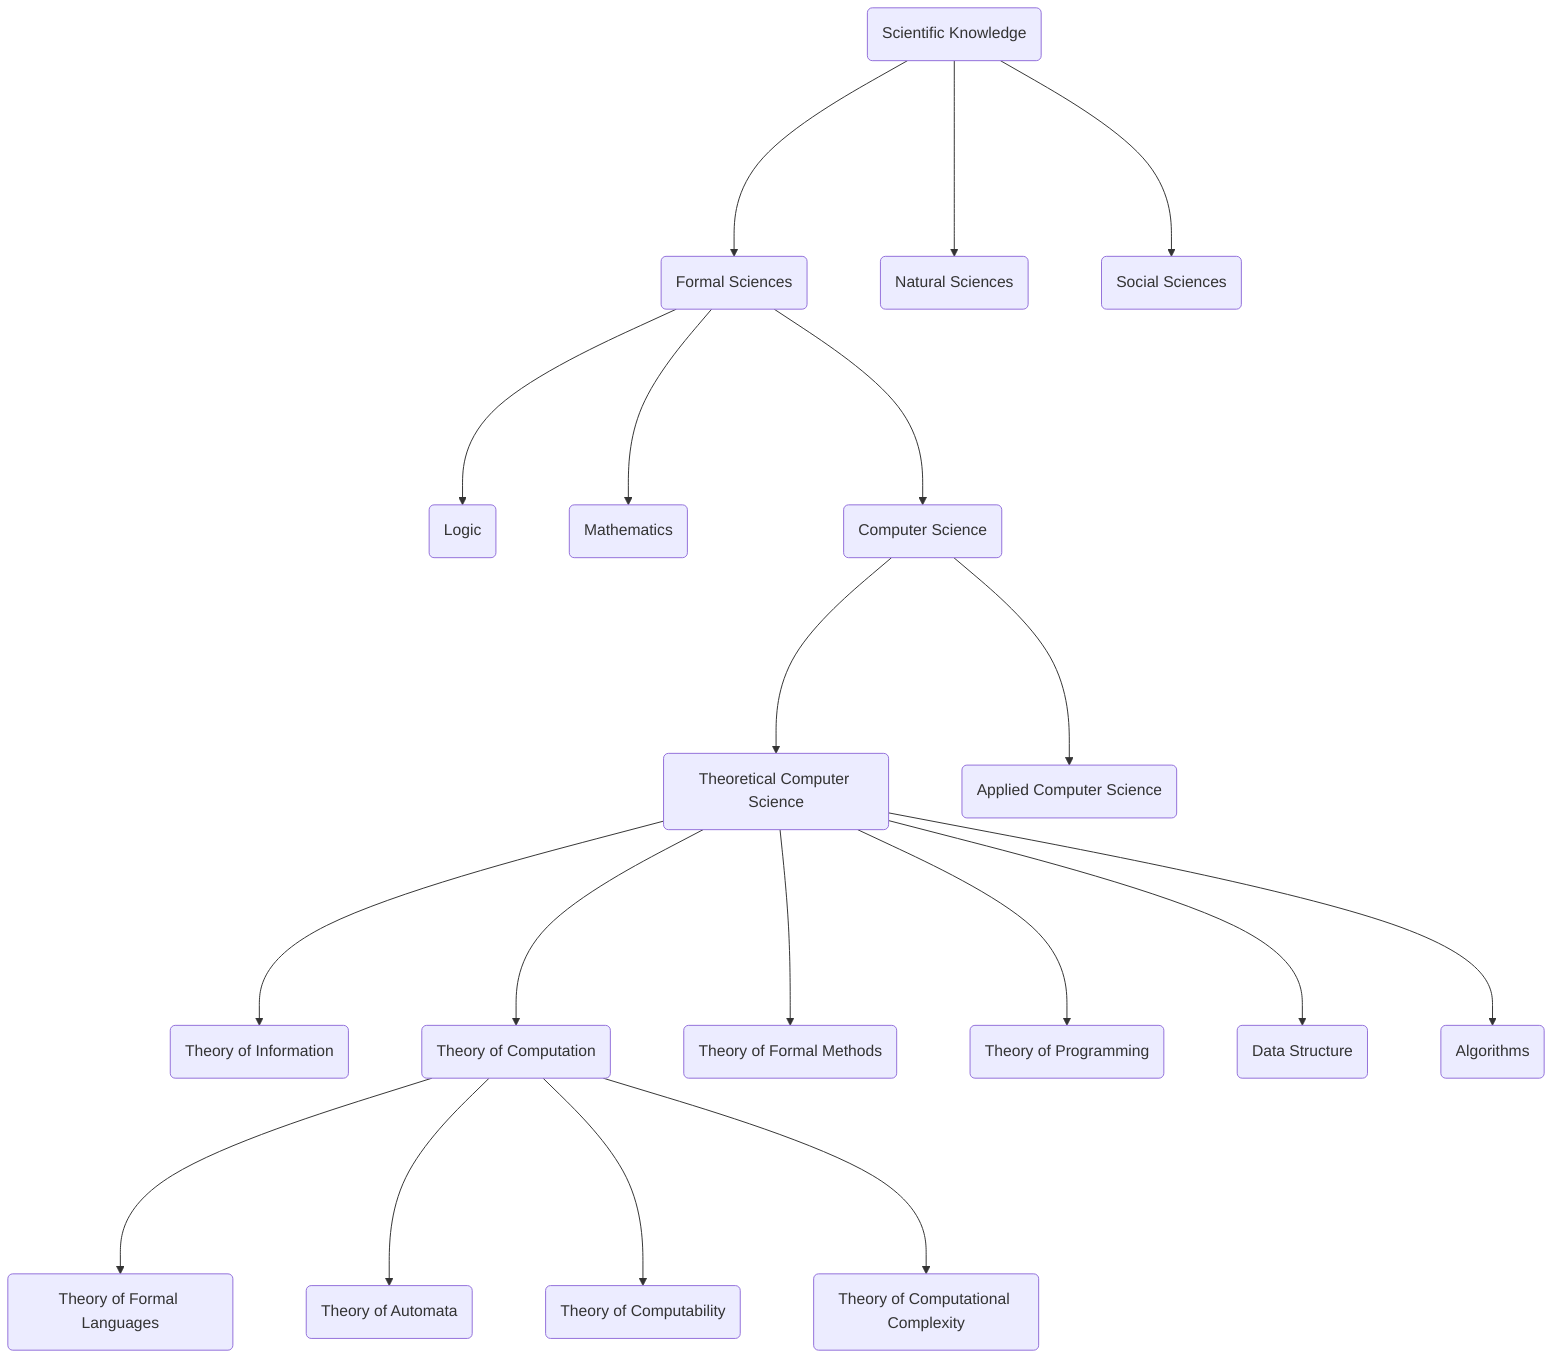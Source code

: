---
config:
  layout: default
  flowchart:
    nodeSpacing: 75
    rankSpacing: 200
    curve: basis
---
graph TD
	%% Nodes
	ScientificKnowledge("Scientific Knowledge")

    FormalSciences("Formal Sciences")
	NaturalSciences("Natural Sciences")
	SocialSciences("Social Sciences")

	%%////////////////////////////////////////////////////////////////////////////////%%

	Logic("Logic")
	Mathematics("Mathematics")
	ComputerScience("Computer Science")

	%%////////////////////////////////////////////////////////////////////////////////%%

	TheoreticalComputerScience("Theoretical Computer Science")
	AppliedComputerScience("Applied Computer Science")

	%%////////////////////////////////////////////////////////////////////////////////%%

	ComputerScience_TheoreticalComputerScience_TheoryInformation("Theory of Information")

	ComputerScience_TheoreticalComputerScience_TheoryComputation("Theory of Computation")
		ComputerScience_TheoreticalComputerScience_TheoryComputation_TheoryFormalLanguages("Theory of Formal Languages")
		ComputerScience_TheoreticalComputerScience_TheoryComputation_TheoryAutomata("Theory of Automata")
		ComputerScience_TheoreticalComputerScience_TheoryComputation_TheoryComputability("Theory of Computability")
		ComputerScience_TheoreticalComputerScience_TheoryComputation_TheoryComputationalComplexity("Theory of Computational Complexity")

	ComputerScience_TheoreticalComputerScience_TheoryFormalMethods("Theory of Formal Methods")

	ComputerScience_TheoreticalComputerScience_TheoryProgramming("Theory of Programming")

	ComputerScience_TheoreticalComputerScience_DataStructure("Data Structure")

	ComputerScience_TheoreticalComputerScience_Algorithms("Algorithms")
	


	%%////////////////////////////////////////////////////////////////////////////////%%



	ScientificKnowledge --> FormalSciences
	ScientificKnowledge --> NaturalSciences
	ScientificKnowledge --> SocialSciences

	FormalSciences --> Logic
	FormalSciences --> Mathematics
	FormalSciences --> ComputerScience

	ComputerScience --> TheoreticalComputerScience
	ComputerScience --> AppliedComputerScience

	TheoreticalComputerScience --> ComputerScience_TheoreticalComputerScience_TheoryInformation
	TheoreticalComputerScience --> ComputerScience_TheoreticalComputerScience_TheoryComputation

		ComputerScience_TheoreticalComputerScience_TheoryComputation --> ComputerScience_TheoreticalComputerScience_TheoryComputation_TheoryFormalLanguages
		ComputerScience_TheoreticalComputerScience_TheoryComputation --> ComputerScience_TheoreticalComputerScience_TheoryComputation_TheoryAutomata
		ComputerScience_TheoreticalComputerScience_TheoryComputation --> ComputerScience_TheoreticalComputerScience_TheoryComputation_TheoryComputability
		ComputerScience_TheoreticalComputerScience_TheoryComputation --> ComputerScience_TheoreticalComputerScience_TheoryComputation_TheoryComputationalComplexity
	
	TheoreticalComputerScience --> ComputerScience_TheoreticalComputerScience_TheoryProgramming
	TheoreticalComputerScience --> ComputerScience_TheoreticalComputerScience_TheoryFormalMethods
	TheoreticalComputerScience --> ComputerScience_TheoreticalComputerScience_DataStructure
	TheoreticalComputerScience --> ComputerScience_TheoreticalComputerScience_Algorithms